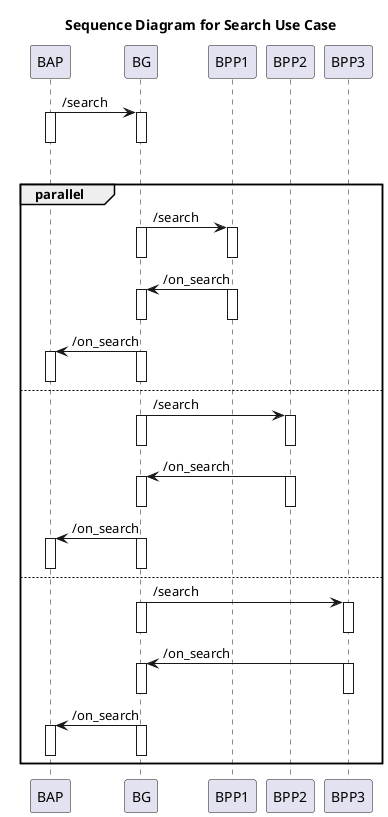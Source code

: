 @startuml search
title Sequence Diagram for Search Use Case
skinparam responseMessageBelowArrow true

BAP -> BG: /search
activate BAP
activate BG
deactivate BAP
deactivate BG

alt
group parallel

    BG -> BPP1: /search
    activate BG
    activate BPP1
    deactivate BPP1
    deactivate BG

    BPP1 -> BG: /on_search
    activate BG
    activate BPP1
    deactivate BPP1
    deactivate BG

    BG -> BAP: /on_search
    activate BAP
    activate BG
    deactivate BAP
    deactivate BG

else

    BG -> BPP2: /search
    activate BG
    activate BPP2
    deactivate BPP2
    deactivate BG

    BPP2 -> BG: /on_search
    activate BG
    activate BPP2
    deactivate BPP2
    deactivate BG

    BG -> BAP: /on_search
    activate BAP
    activate BG
    deactivate BAP
    deactivate BG

else

    BG -> BPP3: /search
    activate BG
    activate BPP3
    deactivate BPP3
    deactivate BG

    BPP3 -> BG: /on_search
    activate BG
    activate BPP3
    deactivate BPP3
    deactivate BG

    BG -> BAP: /on_search
    activate BAP
    activate BG
    deactivate BAP
    deactivate BG

end

@enduml 